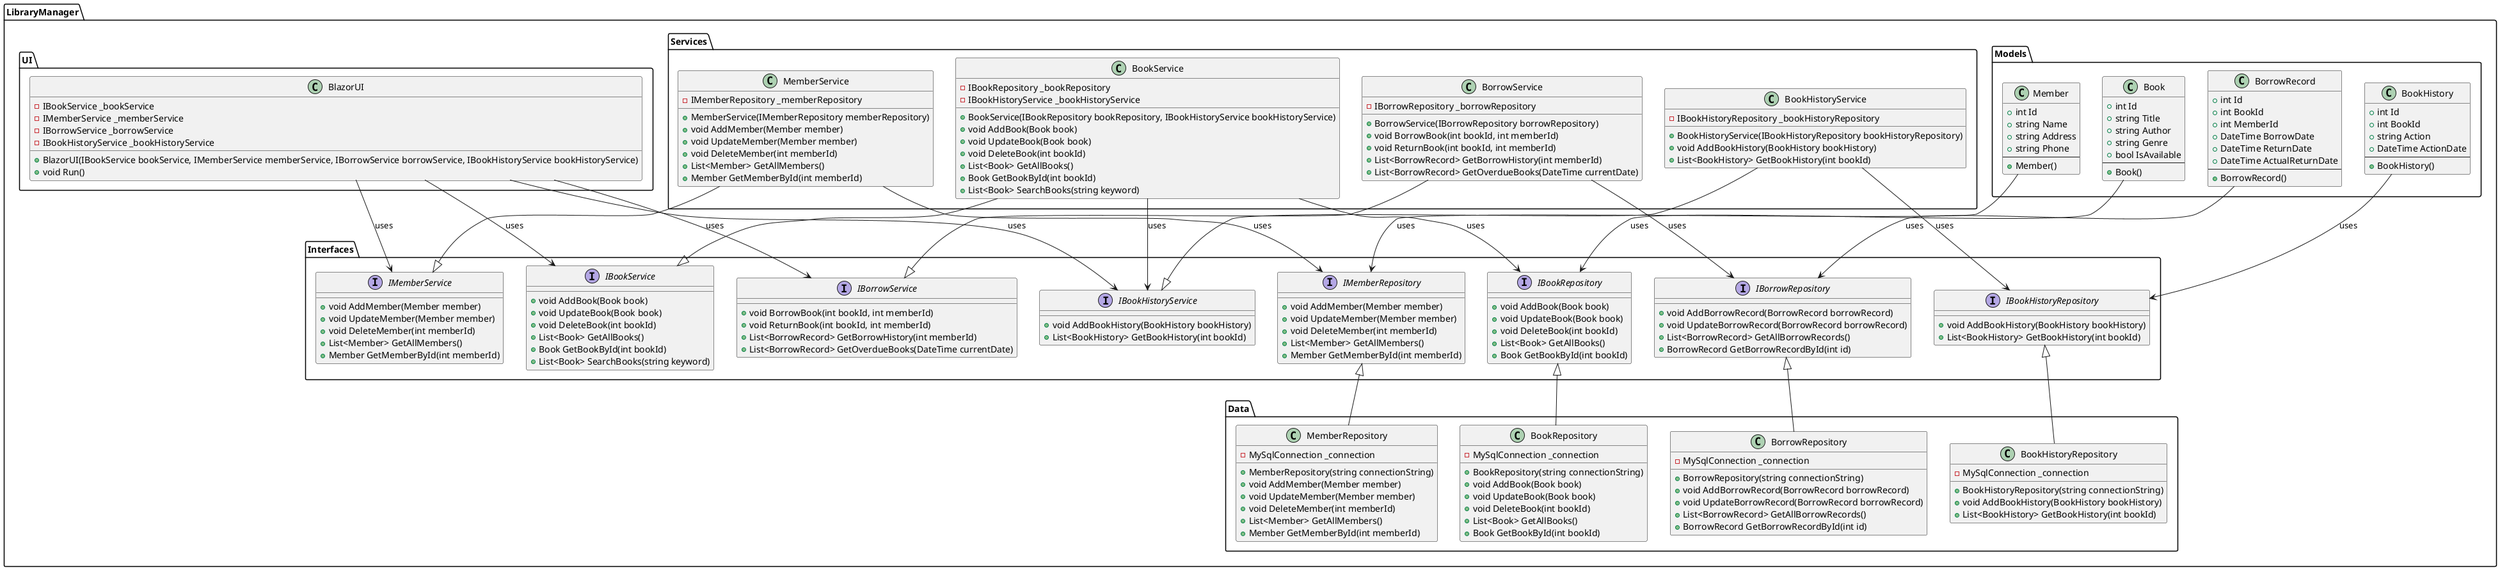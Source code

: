 @startuml
package LibraryManager {
  package Models {
    class Book {
      + int Id
      + string Title
      + string Author
      + string Genre
      + bool IsAvailable
      --
      + Book()
    }
    class Member {
      + int Id
      + string Name
      + string Address
      + string Phone
      --
      + Member()
    }
    class BorrowRecord {
      + int Id
      + int BookId
      + int MemberId
      + DateTime BorrowDate
      + DateTime ReturnDate
      + DateTime ActualReturnDate
      --
      + BorrowRecord()
    }
    class BookHistory {
      + int Id
      + int BookId
      + string Action
      + DateTime ActionDate
      --
      + BookHistory()
    }
  }

  package Interfaces {
    interface IBookService {
      + void AddBook(Book book)
      + void UpdateBook(Book book)
      + void DeleteBook(int bookId)
      + List<Book> GetAllBooks()
      + Book GetBookById(int bookId)
      + List<Book> SearchBooks(string keyword)
    }
    interface IMemberService {
      + void AddMember(Member member)
      + void UpdateMember(Member member)
      + void DeleteMember(int memberId)
      + List<Member> GetAllMembers()
      + Member GetMemberById(int memberId)
    }
    interface IBorrowService {
      + void BorrowBook(int bookId, int memberId)
      + void ReturnBook(int bookId, int memberId)
      + List<BorrowRecord> GetBorrowHistory(int memberId)
      + List<BorrowRecord> GetOverdueBooks(DateTime currentDate)
    }
    interface IBookHistoryService {
      + void AddBookHistory(BookHistory bookHistory)
      + List<BookHistory> GetBookHistory(int bookId)
    }
    interface IBookRepository {
      + void AddBook(Book book)
      + void UpdateBook(Book book)
      + void DeleteBook(int bookId)
      + List<Book> GetAllBooks()
      + Book GetBookById(int bookId)
    }
    interface IMemberRepository {
      + void AddMember(Member member)
      + void UpdateMember(Member member)
      + void DeleteMember(int memberId)
      + List<Member> GetAllMembers()
      + Member GetMemberById(int memberId)
    }
    interface IBorrowRepository {
      + void AddBorrowRecord(BorrowRecord borrowRecord)
      + void UpdateBorrowRecord(BorrowRecord borrowRecord)
      + List<BorrowRecord> GetAllBorrowRecords()
      + BorrowRecord GetBorrowRecordById(int id)
    }
    interface IBookHistoryRepository {
      + void AddBookHistory(BookHistory bookHistory)
      + List<BookHistory> GetBookHistory(int bookId)
    }
  }

  package Services {
    class BookService {
      - IBookRepository _bookRepository
      - IBookHistoryService _bookHistoryService
      + BookService(IBookRepository bookRepository, IBookHistoryService bookHistoryService)
      + void AddBook(Book book)
      + void UpdateBook(Book book)
      + void DeleteBook(int bookId)
      + List<Book> GetAllBooks()
      + Book GetBookById(int bookId)
      + List<Book> SearchBooks(string keyword)
    }
    class MemberService {
      - IMemberRepository _memberRepository
      + MemberService(IMemberRepository memberRepository)
      + void AddMember(Member member)
      + void UpdateMember(Member member)
      + void DeleteMember(int memberId)
      + List<Member> GetAllMembers()
      + Member GetMemberById(int memberId)
    }
    class BorrowService {
      - IBorrowRepository _borrowRepository
      + BorrowService(IBorrowRepository borrowRepository)
      + void BorrowBook(int bookId, int memberId)
      + void ReturnBook(int bookId, int memberId)
      + List<BorrowRecord> GetBorrowHistory(int memberId)
      + List<BorrowRecord> GetOverdueBooks(DateTime currentDate)
    }
    class BookHistoryService {
      - IBookHistoryRepository _bookHistoryRepository
      + BookHistoryService(IBookHistoryRepository bookHistoryRepository)
      + void AddBookHistory(BookHistory bookHistory)
      + List<BookHistory> GetBookHistory(int bookId)
    }
  }

  package Data {
    class BookRepository {
      - MySqlConnection _connection
      + BookRepository(string connectionString)
      + void AddBook(Book book)
      + void UpdateBook(Book book)
      + void DeleteBook(int bookId)
      + List<Book> GetAllBooks()
      + Book GetBookById(int bookId)
    }
    class MemberRepository {
      - MySqlConnection _connection
      + MemberRepository(string connectionString)
      + void AddMember(Member member)
      + void UpdateMember(Member member)
      + void DeleteMember(int memberId)
      + List<Member> GetAllMembers()
      + Member GetMemberById(int memberId)
    }
    class BorrowRepository {
      - MySqlConnection _connection
      + BorrowRepository(string connectionString)
      + void AddBorrowRecord(BorrowRecord borrowRecord)
      + void UpdateBorrowRecord(BorrowRecord borrowRecord)
      + List<BorrowRecord> GetAllBorrowRecords()
      + BorrowRecord GetBorrowRecordById(int id)
    }
    class BookHistoryRepository {
      - MySqlConnection _connection
      + BookHistoryRepository(string connectionString)
      + void AddBookHistory(BookHistory bookHistory)
      + List<BookHistory> GetBookHistory(int bookId)
    }
  }

  package UI {
    class BlazorUI {
      - IBookService _bookService
      - IMemberService _memberService
      - IBorrowService _borrowService
      - IBookHistoryService _bookHistoryService
      + BlazorUI(IBookService bookService, IMemberService memberService, IBorrowService borrowService, IBookHistoryService bookHistoryService)
      + void Run()
    }
  }

  Models.Book --> Interfaces.IBookRepository : uses
  Models.Member --> Interfaces.IMemberRepository : uses
  Models.BorrowRecord --> Interfaces.IBorrowRepository : uses
  Models.BookHistory --> Interfaces.IBookHistoryRepository : uses

  Interfaces.IBookService <|-- Services.BookService
  Interfaces.IMemberService <|-- Services.MemberService
  Interfaces.IBorrowService <|-- Services.BorrowService
  Interfaces.IBookHistoryService <|-- Services.BookHistoryService

  Interfaces.IBookRepository <|-- Data.BookRepository
  Interfaces.IMemberRepository <|-- Data.MemberRepository
  Interfaces.IBorrowRepository <|-- Data.BorrowRepository
  Interfaces.IBookHistoryRepository <|-- Data.BookHistoryRepository

  Services.BookService --> Interfaces.IBookRepository : uses
  Services.BookService --> Interfaces.IBookHistoryService : uses
  Services.MemberService --> Interfaces.IMemberRepository : uses
  Services.BorrowService --> Interfaces.IBorrowRepository : uses
  Services.BookHistoryService --> Interfaces.IBookHistoryRepository : uses

  UI.BlazorUI --> Interfaces.IBookService : uses
  UI.BlazorUI --> Interfaces.IMemberService : uses
  UI.BlazorUI --> Interfaces.IBorrowService : uses
  UI.BlazorUI --> Interfaces.IBookHistoryService : uses

}
@enduml